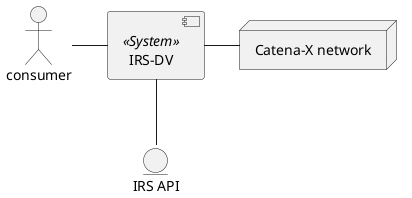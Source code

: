 @startuml
consumer as user
component "IRS-DV" as irsdv << System >>
node "Catena-X network" as catenaX
entity "IRS API" as api

user - irsdv
irsdv -- api 
irsdv - catenaX
@enduml